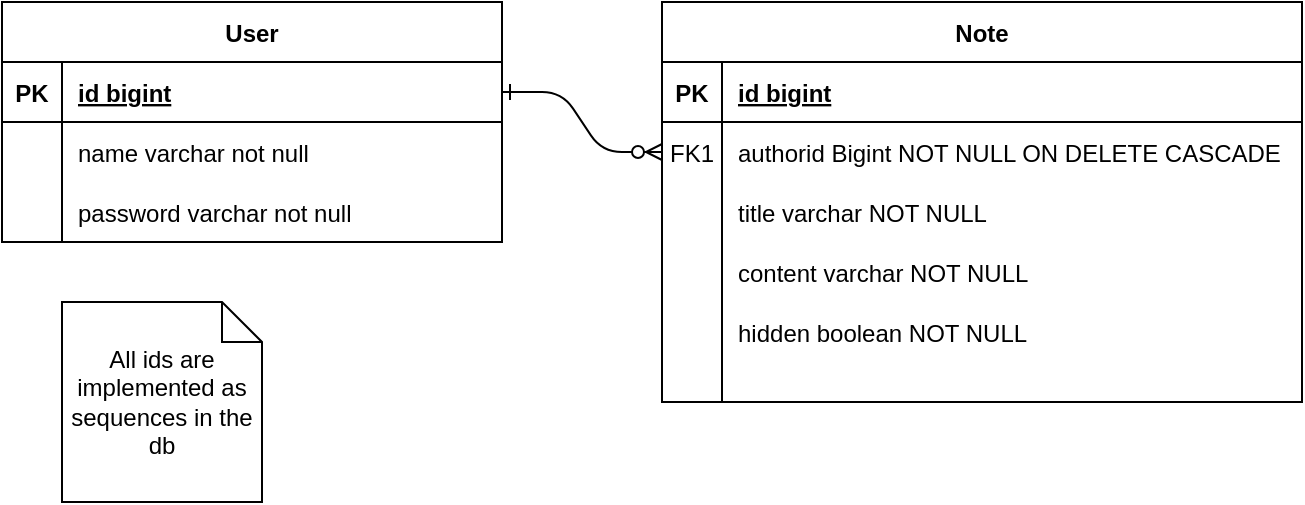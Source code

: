 <mxGraphModel dx="1304" dy="723" grid="1" gridSize="10" guides="1" tooltips="1" connect="1" arrows="1" fold="1" page="1" pageScale="1" pageWidth="850" pageHeight="1100" math="0" shadow="0" extFonts="Permanent Marker^https://fonts.googleapis.com/css?family=Permanent+Marker">
  <root>
    <mxCell id="0" />
    <mxCell id="1" parent="0" />
    <mxCell id="C-vyLk0tnHw3VtMMgP7b-1" value="" style="edgeStyle=entityRelationEdgeStyle;endArrow=ERzeroToMany;startArrow=ERone;endFill=1;startFill=0;" parent="1" source="C-vyLk0tnHw3VtMMgP7b-24" target="C-vyLk0tnHw3VtMMgP7b-6" edge="1">
      <mxGeometry width="100" height="100" relative="1" as="geometry">
        <mxPoint x="340" y="720" as="sourcePoint" />
        <mxPoint x="440" y="620" as="targetPoint" />
      </mxGeometry>
    </mxCell>
    <mxCell id="C-vyLk0tnHw3VtMMgP7b-2" value="Note" style="shape=table;startSize=30;container=1;collapsible=1;childLayout=tableLayout;fixedRows=1;rowLines=0;fontStyle=1;align=center;resizeLast=1;" parent="1" vertex="1">
      <mxGeometry x="450" y="120" width="320" height="200" as="geometry" />
    </mxCell>
    <mxCell id="C-vyLk0tnHw3VtMMgP7b-3" value="" style="shape=partialRectangle;collapsible=0;dropTarget=0;pointerEvents=0;fillColor=none;points=[[0,0.5],[1,0.5]];portConstraint=eastwest;top=0;left=0;right=0;bottom=1;" parent="C-vyLk0tnHw3VtMMgP7b-2" vertex="1">
      <mxGeometry y="30" width="320" height="30" as="geometry" />
    </mxCell>
    <mxCell id="C-vyLk0tnHw3VtMMgP7b-4" value="PK" style="shape=partialRectangle;overflow=hidden;connectable=0;fillColor=none;top=0;left=0;bottom=0;right=0;fontStyle=1;" parent="C-vyLk0tnHw3VtMMgP7b-3" vertex="1">
      <mxGeometry width="30" height="30" as="geometry">
        <mxRectangle width="30" height="30" as="alternateBounds" />
      </mxGeometry>
    </mxCell>
    <mxCell id="C-vyLk0tnHw3VtMMgP7b-5" value="id bigint" style="shape=partialRectangle;overflow=hidden;connectable=0;fillColor=none;top=0;left=0;bottom=0;right=0;align=left;spacingLeft=6;fontStyle=5;" parent="C-vyLk0tnHw3VtMMgP7b-3" vertex="1">
      <mxGeometry x="30" width="290" height="30" as="geometry">
        <mxRectangle width="290" height="30" as="alternateBounds" />
      </mxGeometry>
    </mxCell>
    <mxCell id="C-vyLk0tnHw3VtMMgP7b-6" value="" style="shape=partialRectangle;collapsible=0;dropTarget=0;pointerEvents=0;fillColor=none;points=[[0,0.5],[1,0.5]];portConstraint=eastwest;top=0;left=0;right=0;bottom=0;" parent="C-vyLk0tnHw3VtMMgP7b-2" vertex="1">
      <mxGeometry y="60" width="320" height="30" as="geometry" />
    </mxCell>
    <mxCell id="C-vyLk0tnHw3VtMMgP7b-7" value="FK1" style="shape=partialRectangle;overflow=hidden;connectable=0;fillColor=none;top=0;left=0;bottom=0;right=0;" parent="C-vyLk0tnHw3VtMMgP7b-6" vertex="1">
      <mxGeometry width="30" height="30" as="geometry">
        <mxRectangle width="30" height="30" as="alternateBounds" />
      </mxGeometry>
    </mxCell>
    <mxCell id="C-vyLk0tnHw3VtMMgP7b-8" value="authorid Bigint NOT NULL ON DELETE CASCADE" style="shape=partialRectangle;overflow=hidden;connectable=0;fillColor=none;top=0;left=0;bottom=0;right=0;align=left;spacingLeft=6;" parent="C-vyLk0tnHw3VtMMgP7b-6" vertex="1">
      <mxGeometry x="30" width="290" height="30" as="geometry">
        <mxRectangle width="290" height="30" as="alternateBounds" />
      </mxGeometry>
    </mxCell>
    <mxCell id="C-vyLk0tnHw3VtMMgP7b-9" value="" style="shape=partialRectangle;collapsible=0;dropTarget=0;pointerEvents=0;fillColor=none;points=[[0,0.5],[1,0.5]];portConstraint=eastwest;top=0;left=0;right=0;bottom=0;" parent="C-vyLk0tnHw3VtMMgP7b-2" vertex="1">
      <mxGeometry y="90" width="320" height="30" as="geometry" />
    </mxCell>
    <mxCell id="C-vyLk0tnHw3VtMMgP7b-10" value="" style="shape=partialRectangle;overflow=hidden;connectable=0;fillColor=none;top=0;left=0;bottom=0;right=0;" parent="C-vyLk0tnHw3VtMMgP7b-9" vertex="1">
      <mxGeometry width="30" height="30" as="geometry">
        <mxRectangle width="30" height="30" as="alternateBounds" />
      </mxGeometry>
    </mxCell>
    <mxCell id="C-vyLk0tnHw3VtMMgP7b-11" value="title varchar NOT NULL" style="shape=partialRectangle;overflow=hidden;connectable=0;fillColor=none;top=0;left=0;bottom=0;right=0;align=left;spacingLeft=6;" parent="C-vyLk0tnHw3VtMMgP7b-9" vertex="1">
      <mxGeometry x="30" width="290" height="30" as="geometry">
        <mxRectangle width="290" height="30" as="alternateBounds" />
      </mxGeometry>
    </mxCell>
    <mxCell id="C-vyLk0tnHw3VtMMgP7b-23" value="User" style="shape=table;startSize=30;container=1;collapsible=1;childLayout=tableLayout;fixedRows=1;rowLines=0;fontStyle=1;align=center;resizeLast=1;" parent="1" vertex="1">
      <mxGeometry x="120" y="120" width="250" height="120" as="geometry" />
    </mxCell>
    <mxCell id="C-vyLk0tnHw3VtMMgP7b-24" value="" style="shape=partialRectangle;collapsible=0;dropTarget=0;pointerEvents=0;fillColor=none;points=[[0,0.5],[1,0.5]];portConstraint=eastwest;top=0;left=0;right=0;bottom=1;" parent="C-vyLk0tnHw3VtMMgP7b-23" vertex="1">
      <mxGeometry y="30" width="250" height="30" as="geometry" />
    </mxCell>
    <mxCell id="C-vyLk0tnHw3VtMMgP7b-25" value="PK" style="shape=partialRectangle;overflow=hidden;connectable=0;fillColor=none;top=0;left=0;bottom=0;right=0;fontStyle=1;" parent="C-vyLk0tnHw3VtMMgP7b-24" vertex="1">
      <mxGeometry width="30" height="30" as="geometry">
        <mxRectangle width="30" height="30" as="alternateBounds" />
      </mxGeometry>
    </mxCell>
    <mxCell id="C-vyLk0tnHw3VtMMgP7b-26" value="id bigint" style="shape=partialRectangle;overflow=hidden;connectable=0;fillColor=none;top=0;left=0;bottom=0;right=0;align=left;spacingLeft=6;fontStyle=5;" parent="C-vyLk0tnHw3VtMMgP7b-24" vertex="1">
      <mxGeometry x="30" width="220" height="30" as="geometry">
        <mxRectangle width="220" height="30" as="alternateBounds" />
      </mxGeometry>
    </mxCell>
    <mxCell id="C-vyLk0tnHw3VtMMgP7b-27" value="" style="shape=partialRectangle;collapsible=0;dropTarget=0;pointerEvents=0;fillColor=none;points=[[0,0.5],[1,0.5]];portConstraint=eastwest;top=0;left=0;right=0;bottom=0;" parent="C-vyLk0tnHw3VtMMgP7b-23" vertex="1">
      <mxGeometry y="60" width="250" height="30" as="geometry" />
    </mxCell>
    <mxCell id="C-vyLk0tnHw3VtMMgP7b-28" value="" style="shape=partialRectangle;overflow=hidden;connectable=0;fillColor=none;top=0;left=0;bottom=0;right=0;" parent="C-vyLk0tnHw3VtMMgP7b-27" vertex="1">
      <mxGeometry width="30" height="30" as="geometry">
        <mxRectangle width="30" height="30" as="alternateBounds" />
      </mxGeometry>
    </mxCell>
    <mxCell id="C-vyLk0tnHw3VtMMgP7b-29" value="name varchar not null" style="shape=partialRectangle;overflow=hidden;connectable=0;fillColor=none;top=0;left=0;bottom=0;right=0;align=left;spacingLeft=6;" parent="C-vyLk0tnHw3VtMMgP7b-27" vertex="1">
      <mxGeometry x="30" width="220" height="30" as="geometry">
        <mxRectangle width="220" height="30" as="alternateBounds" />
      </mxGeometry>
    </mxCell>
    <mxCell id="h_WqzlO0NyU0Y5QP8qmW-1" value="password varchar not null" style="shape=partialRectangle;overflow=hidden;connectable=0;fillColor=none;top=0;left=0;bottom=0;right=0;align=left;spacingLeft=6;" parent="1" vertex="1">
      <mxGeometry x="150" y="210" width="220" height="30" as="geometry">
        <mxRectangle width="220" height="30" as="alternateBounds" />
      </mxGeometry>
    </mxCell>
    <mxCell id="h_WqzlO0NyU0Y5QP8qmW-3" value="" style="endArrow=none;html=1;rounded=0;" parent="1" edge="1">
      <mxGeometry width="50" height="50" relative="1" as="geometry">
        <mxPoint x="150" y="240" as="sourcePoint" />
        <mxPoint x="150" y="210" as="targetPoint" />
      </mxGeometry>
    </mxCell>
    <mxCell id="h_WqzlO0NyU0Y5QP8qmW-4" value="content varchar NOT NULL" style="shape=partialRectangle;overflow=hidden;connectable=0;fillColor=none;top=0;left=0;bottom=0;right=0;align=left;spacingLeft=6;" parent="1" vertex="1">
      <mxGeometry x="480" y="240" width="220" height="30" as="geometry">
        <mxRectangle width="220" height="30" as="alternateBounds" />
      </mxGeometry>
    </mxCell>
    <mxCell id="h_WqzlO0NyU0Y5QP8qmW-5" value="hidden boolean NOT NULL" style="shape=partialRectangle;overflow=hidden;connectable=0;fillColor=none;top=0;left=0;bottom=0;right=0;align=left;spacingLeft=6;" parent="1" vertex="1">
      <mxGeometry x="480" y="270" width="220" height="30" as="geometry">
        <mxRectangle width="220" height="30" as="alternateBounds" />
      </mxGeometry>
    </mxCell>
    <mxCell id="h_WqzlO0NyU0Y5QP8qmW-6" value="" style="endArrow=none;html=1;rounded=0;" parent="1" edge="1">
      <mxGeometry width="50" height="50" relative="1" as="geometry">
        <mxPoint x="480" y="320" as="sourcePoint" />
        <mxPoint x="480" y="240" as="targetPoint" />
      </mxGeometry>
    </mxCell>
    <mxCell id="4" value="All ids are implemented as sequences in the db" style="shape=note;size=20;whiteSpace=wrap;html=1;" parent="1" vertex="1">
      <mxGeometry x="150" y="270" width="100" height="100" as="geometry" />
    </mxCell>
  </root>
</mxGraphModel>